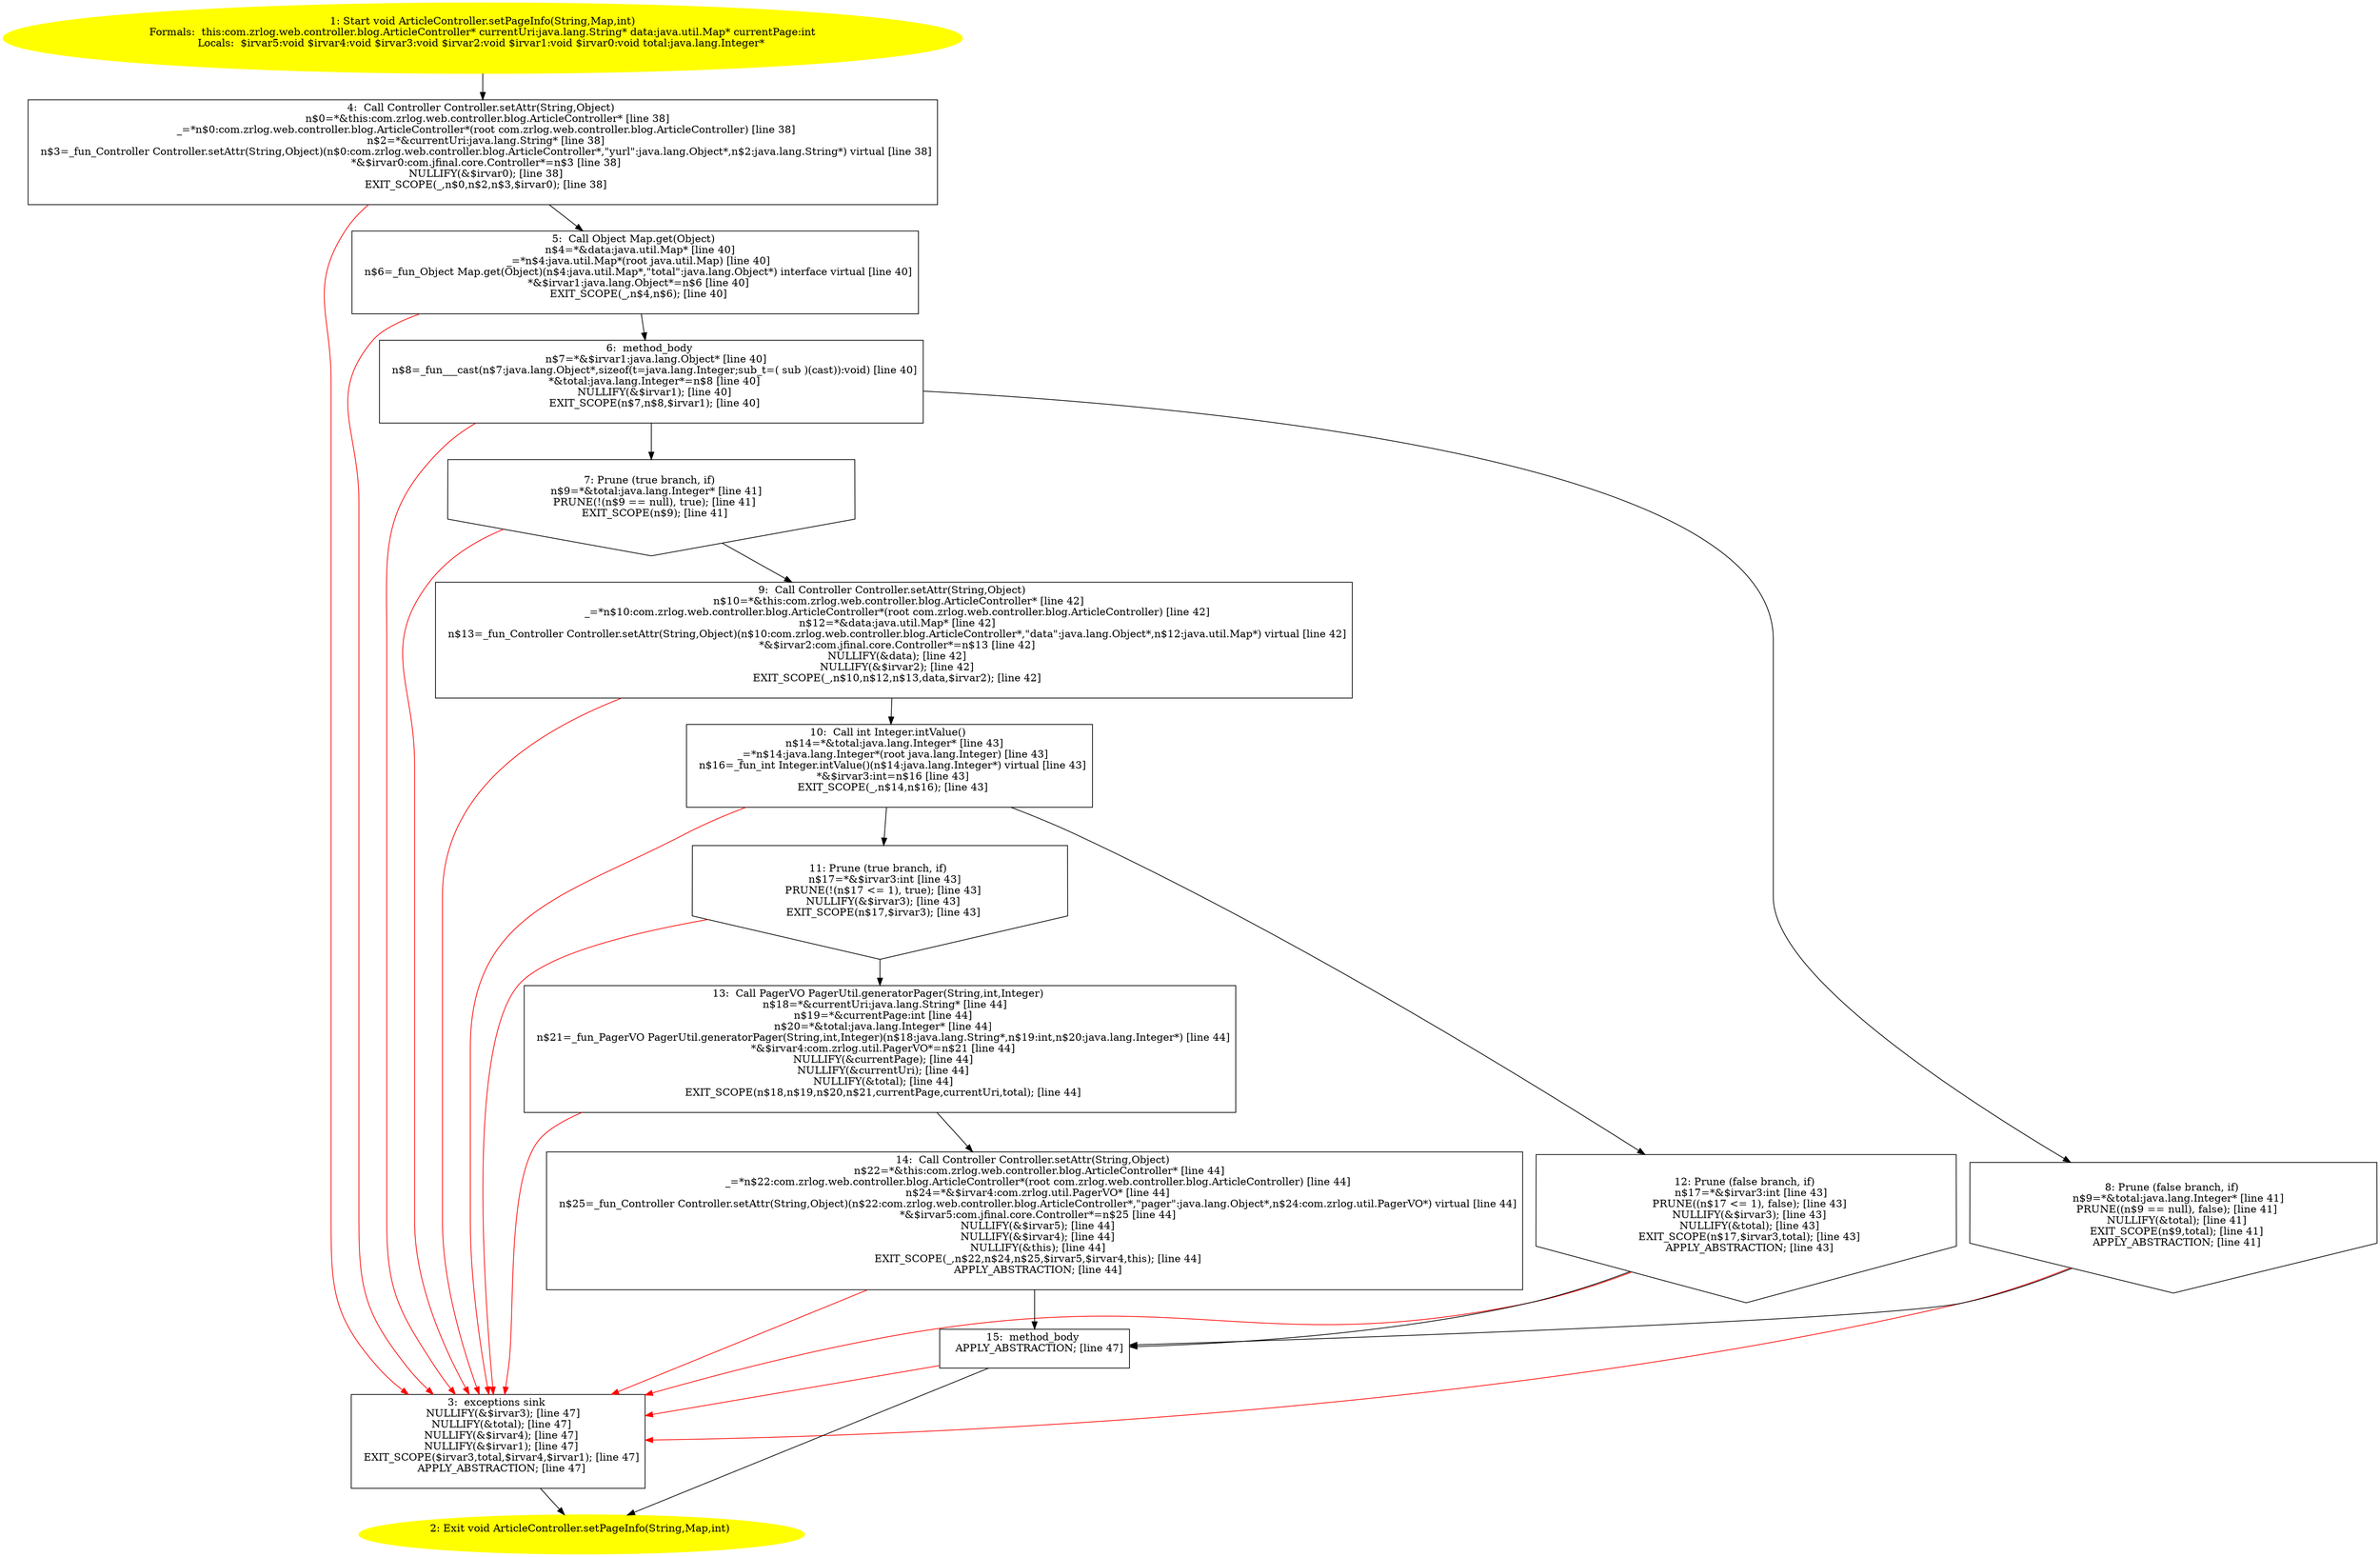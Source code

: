 /* @generated */
digraph cfg {
"com.zrlog.web.controller.blog.ArticleController.setPageInfo(java.lang.String,java.util.Map,int):void.c5b2bae008f1583b21bd521ad3e46548_1" [label="1: Start void ArticleController.setPageInfo(String,Map,int)\nFormals:  this:com.zrlog.web.controller.blog.ArticleController* currentUri:java.lang.String* data:java.util.Map* currentPage:int\nLocals:  $irvar5:void $irvar4:void $irvar3:void $irvar2:void $irvar1:void $irvar0:void total:java.lang.Integer* \n  " color=yellow style=filled]
	

	 "com.zrlog.web.controller.blog.ArticleController.setPageInfo(java.lang.String,java.util.Map,int):void.c5b2bae008f1583b21bd521ad3e46548_1" -> "com.zrlog.web.controller.blog.ArticleController.setPageInfo(java.lang.String,java.util.Map,int):void.c5b2bae008f1583b21bd521ad3e46548_4" ;
"com.zrlog.web.controller.blog.ArticleController.setPageInfo(java.lang.String,java.util.Map,int):void.c5b2bae008f1583b21bd521ad3e46548_2" [label="2: Exit void ArticleController.setPageInfo(String,Map,int) \n  " color=yellow style=filled]
	

"com.zrlog.web.controller.blog.ArticleController.setPageInfo(java.lang.String,java.util.Map,int):void.c5b2bae008f1583b21bd521ad3e46548_3" [label="3:  exceptions sink \n   NULLIFY(&$irvar3); [line 47]\n  NULLIFY(&total); [line 47]\n  NULLIFY(&$irvar4); [line 47]\n  NULLIFY(&$irvar1); [line 47]\n  EXIT_SCOPE($irvar3,total,$irvar4,$irvar1); [line 47]\n  APPLY_ABSTRACTION; [line 47]\n " shape="box"]
	

	 "com.zrlog.web.controller.blog.ArticleController.setPageInfo(java.lang.String,java.util.Map,int):void.c5b2bae008f1583b21bd521ad3e46548_3" -> "com.zrlog.web.controller.blog.ArticleController.setPageInfo(java.lang.String,java.util.Map,int):void.c5b2bae008f1583b21bd521ad3e46548_2" ;
"com.zrlog.web.controller.blog.ArticleController.setPageInfo(java.lang.String,java.util.Map,int):void.c5b2bae008f1583b21bd521ad3e46548_4" [label="4:  Call Controller Controller.setAttr(String,Object) \n   n$0=*&this:com.zrlog.web.controller.blog.ArticleController* [line 38]\n  _=*n$0:com.zrlog.web.controller.blog.ArticleController*(root com.zrlog.web.controller.blog.ArticleController) [line 38]\n  n$2=*&currentUri:java.lang.String* [line 38]\n  n$3=_fun_Controller Controller.setAttr(String,Object)(n$0:com.zrlog.web.controller.blog.ArticleController*,\"yurl\":java.lang.Object*,n$2:java.lang.String*) virtual [line 38]\n  *&$irvar0:com.jfinal.core.Controller*=n$3 [line 38]\n  NULLIFY(&$irvar0); [line 38]\n  EXIT_SCOPE(_,n$0,n$2,n$3,$irvar0); [line 38]\n " shape="box"]
	

	 "com.zrlog.web.controller.blog.ArticleController.setPageInfo(java.lang.String,java.util.Map,int):void.c5b2bae008f1583b21bd521ad3e46548_4" -> "com.zrlog.web.controller.blog.ArticleController.setPageInfo(java.lang.String,java.util.Map,int):void.c5b2bae008f1583b21bd521ad3e46548_5" ;
	 "com.zrlog.web.controller.blog.ArticleController.setPageInfo(java.lang.String,java.util.Map,int):void.c5b2bae008f1583b21bd521ad3e46548_4" -> "com.zrlog.web.controller.blog.ArticleController.setPageInfo(java.lang.String,java.util.Map,int):void.c5b2bae008f1583b21bd521ad3e46548_3" [color="red" ];
"com.zrlog.web.controller.blog.ArticleController.setPageInfo(java.lang.String,java.util.Map,int):void.c5b2bae008f1583b21bd521ad3e46548_5" [label="5:  Call Object Map.get(Object) \n   n$4=*&data:java.util.Map* [line 40]\n  _=*n$4:java.util.Map*(root java.util.Map) [line 40]\n  n$6=_fun_Object Map.get(Object)(n$4:java.util.Map*,\"total\":java.lang.Object*) interface virtual [line 40]\n  *&$irvar1:java.lang.Object*=n$6 [line 40]\n  EXIT_SCOPE(_,n$4,n$6); [line 40]\n " shape="box"]
	

	 "com.zrlog.web.controller.blog.ArticleController.setPageInfo(java.lang.String,java.util.Map,int):void.c5b2bae008f1583b21bd521ad3e46548_5" -> "com.zrlog.web.controller.blog.ArticleController.setPageInfo(java.lang.String,java.util.Map,int):void.c5b2bae008f1583b21bd521ad3e46548_6" ;
	 "com.zrlog.web.controller.blog.ArticleController.setPageInfo(java.lang.String,java.util.Map,int):void.c5b2bae008f1583b21bd521ad3e46548_5" -> "com.zrlog.web.controller.blog.ArticleController.setPageInfo(java.lang.String,java.util.Map,int):void.c5b2bae008f1583b21bd521ad3e46548_3" [color="red" ];
"com.zrlog.web.controller.blog.ArticleController.setPageInfo(java.lang.String,java.util.Map,int):void.c5b2bae008f1583b21bd521ad3e46548_6" [label="6:  method_body \n   n$7=*&$irvar1:java.lang.Object* [line 40]\n  n$8=_fun___cast(n$7:java.lang.Object*,sizeof(t=java.lang.Integer;sub_t=( sub )(cast)):void) [line 40]\n  *&total:java.lang.Integer*=n$8 [line 40]\n  NULLIFY(&$irvar1); [line 40]\n  EXIT_SCOPE(n$7,n$8,$irvar1); [line 40]\n " shape="box"]
	

	 "com.zrlog.web.controller.blog.ArticleController.setPageInfo(java.lang.String,java.util.Map,int):void.c5b2bae008f1583b21bd521ad3e46548_6" -> "com.zrlog.web.controller.blog.ArticleController.setPageInfo(java.lang.String,java.util.Map,int):void.c5b2bae008f1583b21bd521ad3e46548_7" ;
	 "com.zrlog.web.controller.blog.ArticleController.setPageInfo(java.lang.String,java.util.Map,int):void.c5b2bae008f1583b21bd521ad3e46548_6" -> "com.zrlog.web.controller.blog.ArticleController.setPageInfo(java.lang.String,java.util.Map,int):void.c5b2bae008f1583b21bd521ad3e46548_8" ;
	 "com.zrlog.web.controller.blog.ArticleController.setPageInfo(java.lang.String,java.util.Map,int):void.c5b2bae008f1583b21bd521ad3e46548_6" -> "com.zrlog.web.controller.blog.ArticleController.setPageInfo(java.lang.String,java.util.Map,int):void.c5b2bae008f1583b21bd521ad3e46548_3" [color="red" ];
"com.zrlog.web.controller.blog.ArticleController.setPageInfo(java.lang.String,java.util.Map,int):void.c5b2bae008f1583b21bd521ad3e46548_7" [label="7: Prune (true branch, if) \n   n$9=*&total:java.lang.Integer* [line 41]\n  PRUNE(!(n$9 == null), true); [line 41]\n  EXIT_SCOPE(n$9); [line 41]\n " shape="invhouse"]
	

	 "com.zrlog.web.controller.blog.ArticleController.setPageInfo(java.lang.String,java.util.Map,int):void.c5b2bae008f1583b21bd521ad3e46548_7" -> "com.zrlog.web.controller.blog.ArticleController.setPageInfo(java.lang.String,java.util.Map,int):void.c5b2bae008f1583b21bd521ad3e46548_9" ;
	 "com.zrlog.web.controller.blog.ArticleController.setPageInfo(java.lang.String,java.util.Map,int):void.c5b2bae008f1583b21bd521ad3e46548_7" -> "com.zrlog.web.controller.blog.ArticleController.setPageInfo(java.lang.String,java.util.Map,int):void.c5b2bae008f1583b21bd521ad3e46548_3" [color="red" ];
"com.zrlog.web.controller.blog.ArticleController.setPageInfo(java.lang.String,java.util.Map,int):void.c5b2bae008f1583b21bd521ad3e46548_8" [label="8: Prune (false branch, if) \n   n$9=*&total:java.lang.Integer* [line 41]\n  PRUNE((n$9 == null), false); [line 41]\n  NULLIFY(&total); [line 41]\n  EXIT_SCOPE(n$9,total); [line 41]\n  APPLY_ABSTRACTION; [line 41]\n " shape="invhouse"]
	

	 "com.zrlog.web.controller.blog.ArticleController.setPageInfo(java.lang.String,java.util.Map,int):void.c5b2bae008f1583b21bd521ad3e46548_8" -> "com.zrlog.web.controller.blog.ArticleController.setPageInfo(java.lang.String,java.util.Map,int):void.c5b2bae008f1583b21bd521ad3e46548_15" ;
	 "com.zrlog.web.controller.blog.ArticleController.setPageInfo(java.lang.String,java.util.Map,int):void.c5b2bae008f1583b21bd521ad3e46548_8" -> "com.zrlog.web.controller.blog.ArticleController.setPageInfo(java.lang.String,java.util.Map,int):void.c5b2bae008f1583b21bd521ad3e46548_3" [color="red" ];
"com.zrlog.web.controller.blog.ArticleController.setPageInfo(java.lang.String,java.util.Map,int):void.c5b2bae008f1583b21bd521ad3e46548_9" [label="9:  Call Controller Controller.setAttr(String,Object) \n   n$10=*&this:com.zrlog.web.controller.blog.ArticleController* [line 42]\n  _=*n$10:com.zrlog.web.controller.blog.ArticleController*(root com.zrlog.web.controller.blog.ArticleController) [line 42]\n  n$12=*&data:java.util.Map* [line 42]\n  n$13=_fun_Controller Controller.setAttr(String,Object)(n$10:com.zrlog.web.controller.blog.ArticleController*,\"data\":java.lang.Object*,n$12:java.util.Map*) virtual [line 42]\n  *&$irvar2:com.jfinal.core.Controller*=n$13 [line 42]\n  NULLIFY(&data); [line 42]\n  NULLIFY(&$irvar2); [line 42]\n  EXIT_SCOPE(_,n$10,n$12,n$13,data,$irvar2); [line 42]\n " shape="box"]
	

	 "com.zrlog.web.controller.blog.ArticleController.setPageInfo(java.lang.String,java.util.Map,int):void.c5b2bae008f1583b21bd521ad3e46548_9" -> "com.zrlog.web.controller.blog.ArticleController.setPageInfo(java.lang.String,java.util.Map,int):void.c5b2bae008f1583b21bd521ad3e46548_10" ;
	 "com.zrlog.web.controller.blog.ArticleController.setPageInfo(java.lang.String,java.util.Map,int):void.c5b2bae008f1583b21bd521ad3e46548_9" -> "com.zrlog.web.controller.blog.ArticleController.setPageInfo(java.lang.String,java.util.Map,int):void.c5b2bae008f1583b21bd521ad3e46548_3" [color="red" ];
"com.zrlog.web.controller.blog.ArticleController.setPageInfo(java.lang.String,java.util.Map,int):void.c5b2bae008f1583b21bd521ad3e46548_10" [label="10:  Call int Integer.intValue() \n   n$14=*&total:java.lang.Integer* [line 43]\n  _=*n$14:java.lang.Integer*(root java.lang.Integer) [line 43]\n  n$16=_fun_int Integer.intValue()(n$14:java.lang.Integer*) virtual [line 43]\n  *&$irvar3:int=n$16 [line 43]\n  EXIT_SCOPE(_,n$14,n$16); [line 43]\n " shape="box"]
	

	 "com.zrlog.web.controller.blog.ArticleController.setPageInfo(java.lang.String,java.util.Map,int):void.c5b2bae008f1583b21bd521ad3e46548_10" -> "com.zrlog.web.controller.blog.ArticleController.setPageInfo(java.lang.String,java.util.Map,int):void.c5b2bae008f1583b21bd521ad3e46548_11" ;
	 "com.zrlog.web.controller.blog.ArticleController.setPageInfo(java.lang.String,java.util.Map,int):void.c5b2bae008f1583b21bd521ad3e46548_10" -> "com.zrlog.web.controller.blog.ArticleController.setPageInfo(java.lang.String,java.util.Map,int):void.c5b2bae008f1583b21bd521ad3e46548_12" ;
	 "com.zrlog.web.controller.blog.ArticleController.setPageInfo(java.lang.String,java.util.Map,int):void.c5b2bae008f1583b21bd521ad3e46548_10" -> "com.zrlog.web.controller.blog.ArticleController.setPageInfo(java.lang.String,java.util.Map,int):void.c5b2bae008f1583b21bd521ad3e46548_3" [color="red" ];
"com.zrlog.web.controller.blog.ArticleController.setPageInfo(java.lang.String,java.util.Map,int):void.c5b2bae008f1583b21bd521ad3e46548_11" [label="11: Prune (true branch, if) \n   n$17=*&$irvar3:int [line 43]\n  PRUNE(!(n$17 <= 1), true); [line 43]\n  NULLIFY(&$irvar3); [line 43]\n  EXIT_SCOPE(n$17,$irvar3); [line 43]\n " shape="invhouse"]
	

	 "com.zrlog.web.controller.blog.ArticleController.setPageInfo(java.lang.String,java.util.Map,int):void.c5b2bae008f1583b21bd521ad3e46548_11" -> "com.zrlog.web.controller.blog.ArticleController.setPageInfo(java.lang.String,java.util.Map,int):void.c5b2bae008f1583b21bd521ad3e46548_13" ;
	 "com.zrlog.web.controller.blog.ArticleController.setPageInfo(java.lang.String,java.util.Map,int):void.c5b2bae008f1583b21bd521ad3e46548_11" -> "com.zrlog.web.controller.blog.ArticleController.setPageInfo(java.lang.String,java.util.Map,int):void.c5b2bae008f1583b21bd521ad3e46548_3" [color="red" ];
"com.zrlog.web.controller.blog.ArticleController.setPageInfo(java.lang.String,java.util.Map,int):void.c5b2bae008f1583b21bd521ad3e46548_12" [label="12: Prune (false branch, if) \n   n$17=*&$irvar3:int [line 43]\n  PRUNE((n$17 <= 1), false); [line 43]\n  NULLIFY(&$irvar3); [line 43]\n  NULLIFY(&total); [line 43]\n  EXIT_SCOPE(n$17,$irvar3,total); [line 43]\n  APPLY_ABSTRACTION; [line 43]\n " shape="invhouse"]
	

	 "com.zrlog.web.controller.blog.ArticleController.setPageInfo(java.lang.String,java.util.Map,int):void.c5b2bae008f1583b21bd521ad3e46548_12" -> "com.zrlog.web.controller.blog.ArticleController.setPageInfo(java.lang.String,java.util.Map,int):void.c5b2bae008f1583b21bd521ad3e46548_15" ;
	 "com.zrlog.web.controller.blog.ArticleController.setPageInfo(java.lang.String,java.util.Map,int):void.c5b2bae008f1583b21bd521ad3e46548_12" -> "com.zrlog.web.controller.blog.ArticleController.setPageInfo(java.lang.String,java.util.Map,int):void.c5b2bae008f1583b21bd521ad3e46548_3" [color="red" ];
"com.zrlog.web.controller.blog.ArticleController.setPageInfo(java.lang.String,java.util.Map,int):void.c5b2bae008f1583b21bd521ad3e46548_13" [label="13:  Call PagerVO PagerUtil.generatorPager(String,int,Integer) \n   n$18=*&currentUri:java.lang.String* [line 44]\n  n$19=*&currentPage:int [line 44]\n  n$20=*&total:java.lang.Integer* [line 44]\n  n$21=_fun_PagerVO PagerUtil.generatorPager(String,int,Integer)(n$18:java.lang.String*,n$19:int,n$20:java.lang.Integer*) [line 44]\n  *&$irvar4:com.zrlog.util.PagerVO*=n$21 [line 44]\n  NULLIFY(&currentPage); [line 44]\n  NULLIFY(&currentUri); [line 44]\n  NULLIFY(&total); [line 44]\n  EXIT_SCOPE(n$18,n$19,n$20,n$21,currentPage,currentUri,total); [line 44]\n " shape="box"]
	

	 "com.zrlog.web.controller.blog.ArticleController.setPageInfo(java.lang.String,java.util.Map,int):void.c5b2bae008f1583b21bd521ad3e46548_13" -> "com.zrlog.web.controller.blog.ArticleController.setPageInfo(java.lang.String,java.util.Map,int):void.c5b2bae008f1583b21bd521ad3e46548_14" ;
	 "com.zrlog.web.controller.blog.ArticleController.setPageInfo(java.lang.String,java.util.Map,int):void.c5b2bae008f1583b21bd521ad3e46548_13" -> "com.zrlog.web.controller.blog.ArticleController.setPageInfo(java.lang.String,java.util.Map,int):void.c5b2bae008f1583b21bd521ad3e46548_3" [color="red" ];
"com.zrlog.web.controller.blog.ArticleController.setPageInfo(java.lang.String,java.util.Map,int):void.c5b2bae008f1583b21bd521ad3e46548_14" [label="14:  Call Controller Controller.setAttr(String,Object) \n   n$22=*&this:com.zrlog.web.controller.blog.ArticleController* [line 44]\n  _=*n$22:com.zrlog.web.controller.blog.ArticleController*(root com.zrlog.web.controller.blog.ArticleController) [line 44]\n  n$24=*&$irvar4:com.zrlog.util.PagerVO* [line 44]\n  n$25=_fun_Controller Controller.setAttr(String,Object)(n$22:com.zrlog.web.controller.blog.ArticleController*,\"pager\":java.lang.Object*,n$24:com.zrlog.util.PagerVO*) virtual [line 44]\n  *&$irvar5:com.jfinal.core.Controller*=n$25 [line 44]\n  NULLIFY(&$irvar5); [line 44]\n  NULLIFY(&$irvar4); [line 44]\n  NULLIFY(&this); [line 44]\n  EXIT_SCOPE(_,n$22,n$24,n$25,$irvar5,$irvar4,this); [line 44]\n  APPLY_ABSTRACTION; [line 44]\n " shape="box"]
	

	 "com.zrlog.web.controller.blog.ArticleController.setPageInfo(java.lang.String,java.util.Map,int):void.c5b2bae008f1583b21bd521ad3e46548_14" -> "com.zrlog.web.controller.blog.ArticleController.setPageInfo(java.lang.String,java.util.Map,int):void.c5b2bae008f1583b21bd521ad3e46548_15" ;
	 "com.zrlog.web.controller.blog.ArticleController.setPageInfo(java.lang.String,java.util.Map,int):void.c5b2bae008f1583b21bd521ad3e46548_14" -> "com.zrlog.web.controller.blog.ArticleController.setPageInfo(java.lang.String,java.util.Map,int):void.c5b2bae008f1583b21bd521ad3e46548_3" [color="red" ];
"com.zrlog.web.controller.blog.ArticleController.setPageInfo(java.lang.String,java.util.Map,int):void.c5b2bae008f1583b21bd521ad3e46548_15" [label="15:  method_body \n   APPLY_ABSTRACTION; [line 47]\n " shape="box"]
	

	 "com.zrlog.web.controller.blog.ArticleController.setPageInfo(java.lang.String,java.util.Map,int):void.c5b2bae008f1583b21bd521ad3e46548_15" -> "com.zrlog.web.controller.blog.ArticleController.setPageInfo(java.lang.String,java.util.Map,int):void.c5b2bae008f1583b21bd521ad3e46548_2" ;
	 "com.zrlog.web.controller.blog.ArticleController.setPageInfo(java.lang.String,java.util.Map,int):void.c5b2bae008f1583b21bd521ad3e46548_15" -> "com.zrlog.web.controller.blog.ArticleController.setPageInfo(java.lang.String,java.util.Map,int):void.c5b2bae008f1583b21bd521ad3e46548_3" [color="red" ];
}
